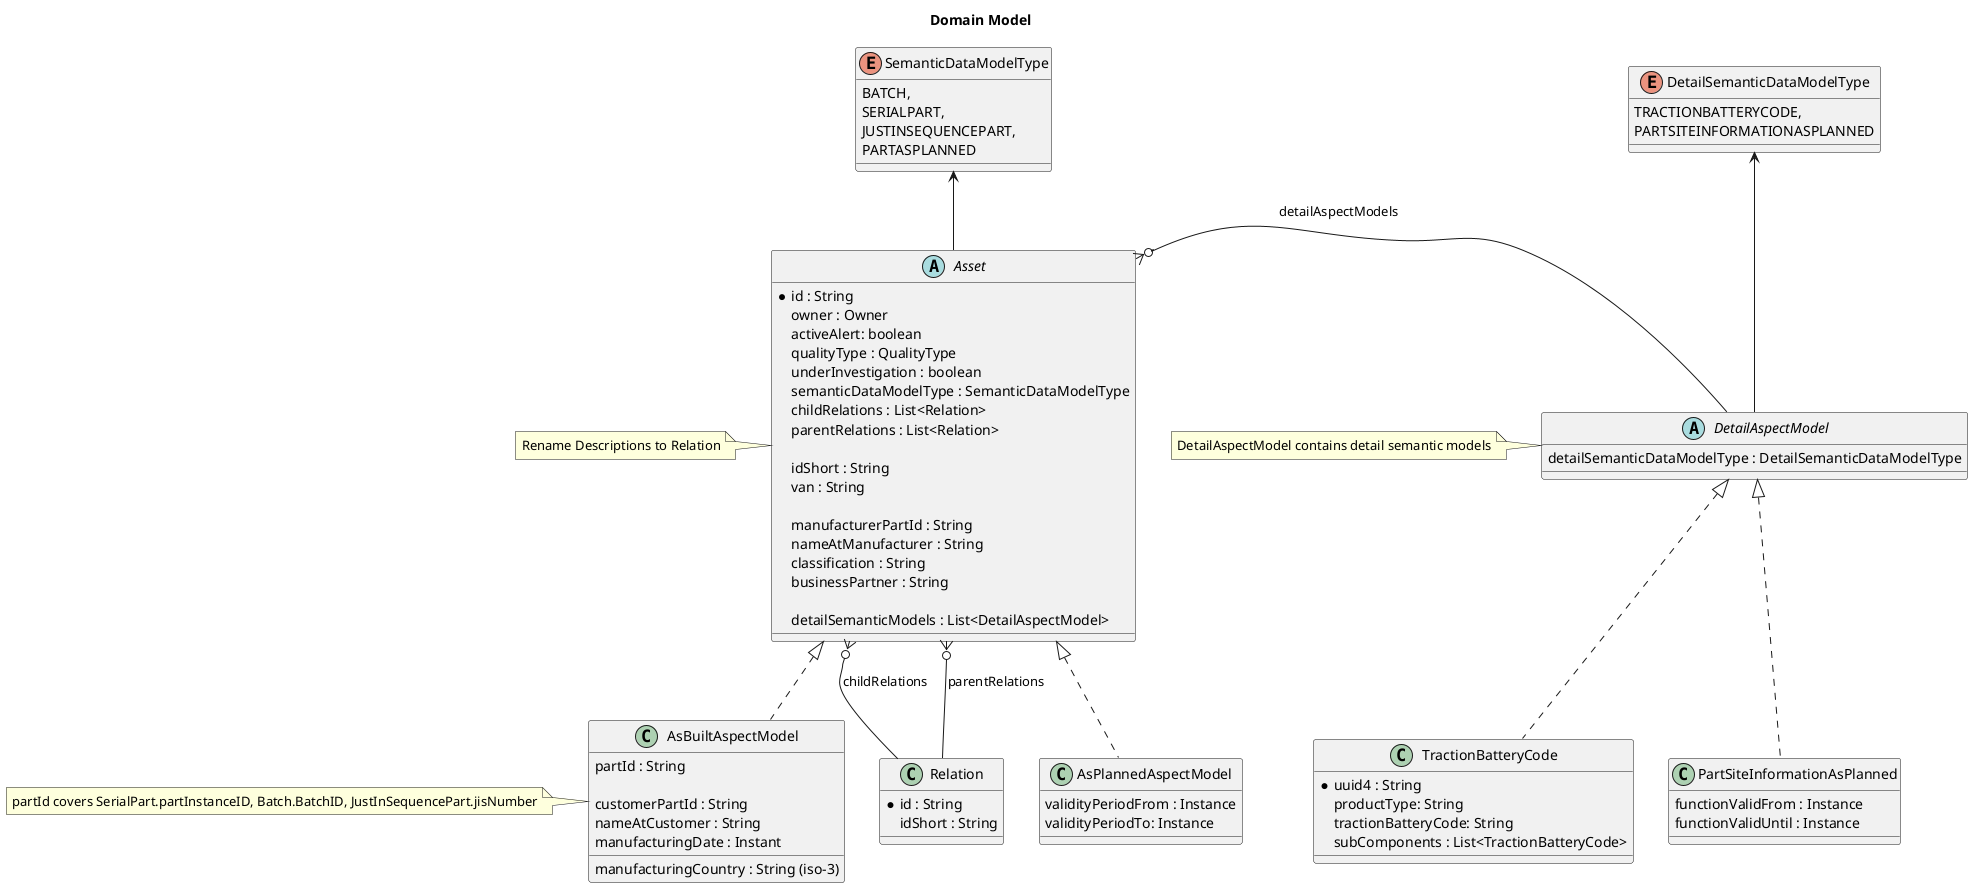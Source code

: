 @startuml

title: Domain Model


abstract Asset {
        *   id : String
        owner : Owner
        activeAlert: boolean
        qualityType : QualityType
        underInvestigation : boolean
        semanticDataModelType : SemanticDataModelType
        childRelations : List<Relation>
        parentRelations : List<Relation>

        idShort : String
        van : String

        manufacturerPartId : String /' partTypeInformation.manufacturerPartId '/
        nameAtManufacturer : String /' partTypeInformation.nameAtManufacturer '/
        classification : String /' partTypeInformation.classification '/
        businessPartner : String /' BusinessPartner '/

        detailSemanticModels : List<DetailAspectModel>
}

note left
    Rename Descriptions to Relation
end note


abstract DetailAspectModel {
    detailSemanticDataModelType : DetailSemanticDataModelType
}
note left
    DetailAspectModel contains detail semantic models
end note


class Relation {
       *   id : String
       idShort : String
}

enum SemanticDataModelType {
    BATCH,
    SERIALPART,
    JUSTINSEQUENCEPART,
    PARTASPLANNED
}


enum DetailSemanticDataModelType {
    TRACTIONBATTERYCODE,
    PARTSITEINFORMATIONASPLANNED
}

class AsBuiltAspectModel {
    partId : String /' BatchID ,  jisNumber , partInstanceID'/

    /' specific customer attribute for asBuilt '/
    customerPartId : String
    nameAtCustomer : String
    manufacturingCountry : String (iso-3)
    manufacturingDate : Instant
}

note left
    partId covers SerialPart.partInstanceID, Batch.BatchID, JustInSequencePart.jisNumber
end note

class TractionBatteryCode {
    * uuid4 : String /' UUID ID '/
    productType: String
    tractionBatteryCode: String
    subComponents : List<TractionBatteryCode>
}

class  AsPlannedAspectModel { /' PartAsPlanned '/
/'
    1.0.0
'/
    validityPeriodFrom : Instance
    validityPeriodTo: Instance
}

class PartSiteInformationAsPlanned {
/'
    1.0.0
    Currently this is not ready for implementing - there is no specification right now.
'/
    functionValidFrom : Instance
    functionValidUntil : Instance

}


SemanticDataModelType <-- Asset
DetailSemanticDataModelType <-- DetailAspectModel
Asset <|.. AsBuiltAspectModel
Asset <|.. AsPlannedAspectModel

Asset }o-- Relation : childRelations
Asset }o--  Relation : parentRelations
Asset }o- DetailAspectModel : detailAspectModels
DetailAspectModel  <|.. TractionBatteryCode
DetailAspectModel  <|..  PartSiteInformationAsPlanned
@enduml
